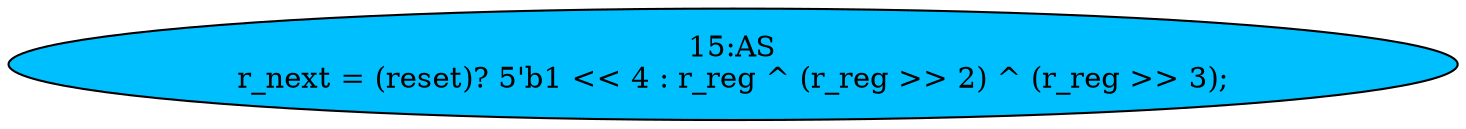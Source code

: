strict digraph "" {
	node [label="\N"];
	"15:AS"	[ast="<pyverilog.vparser.ast.Assign object at 0x7fb80b76e150>",
		def_var="['r_next']",
		fillcolor=deepskyblue,
		label="15:AS
r_next = (reset)? 5'b1 << 4 : r_reg ^ (r_reg >> 2) ^ (r_reg >> 3);",
		statements="[]",
		style=filled,
		typ=Assign,
		use_var="['reset', 'r_reg', 'r_reg', 'r_reg']"];
}
